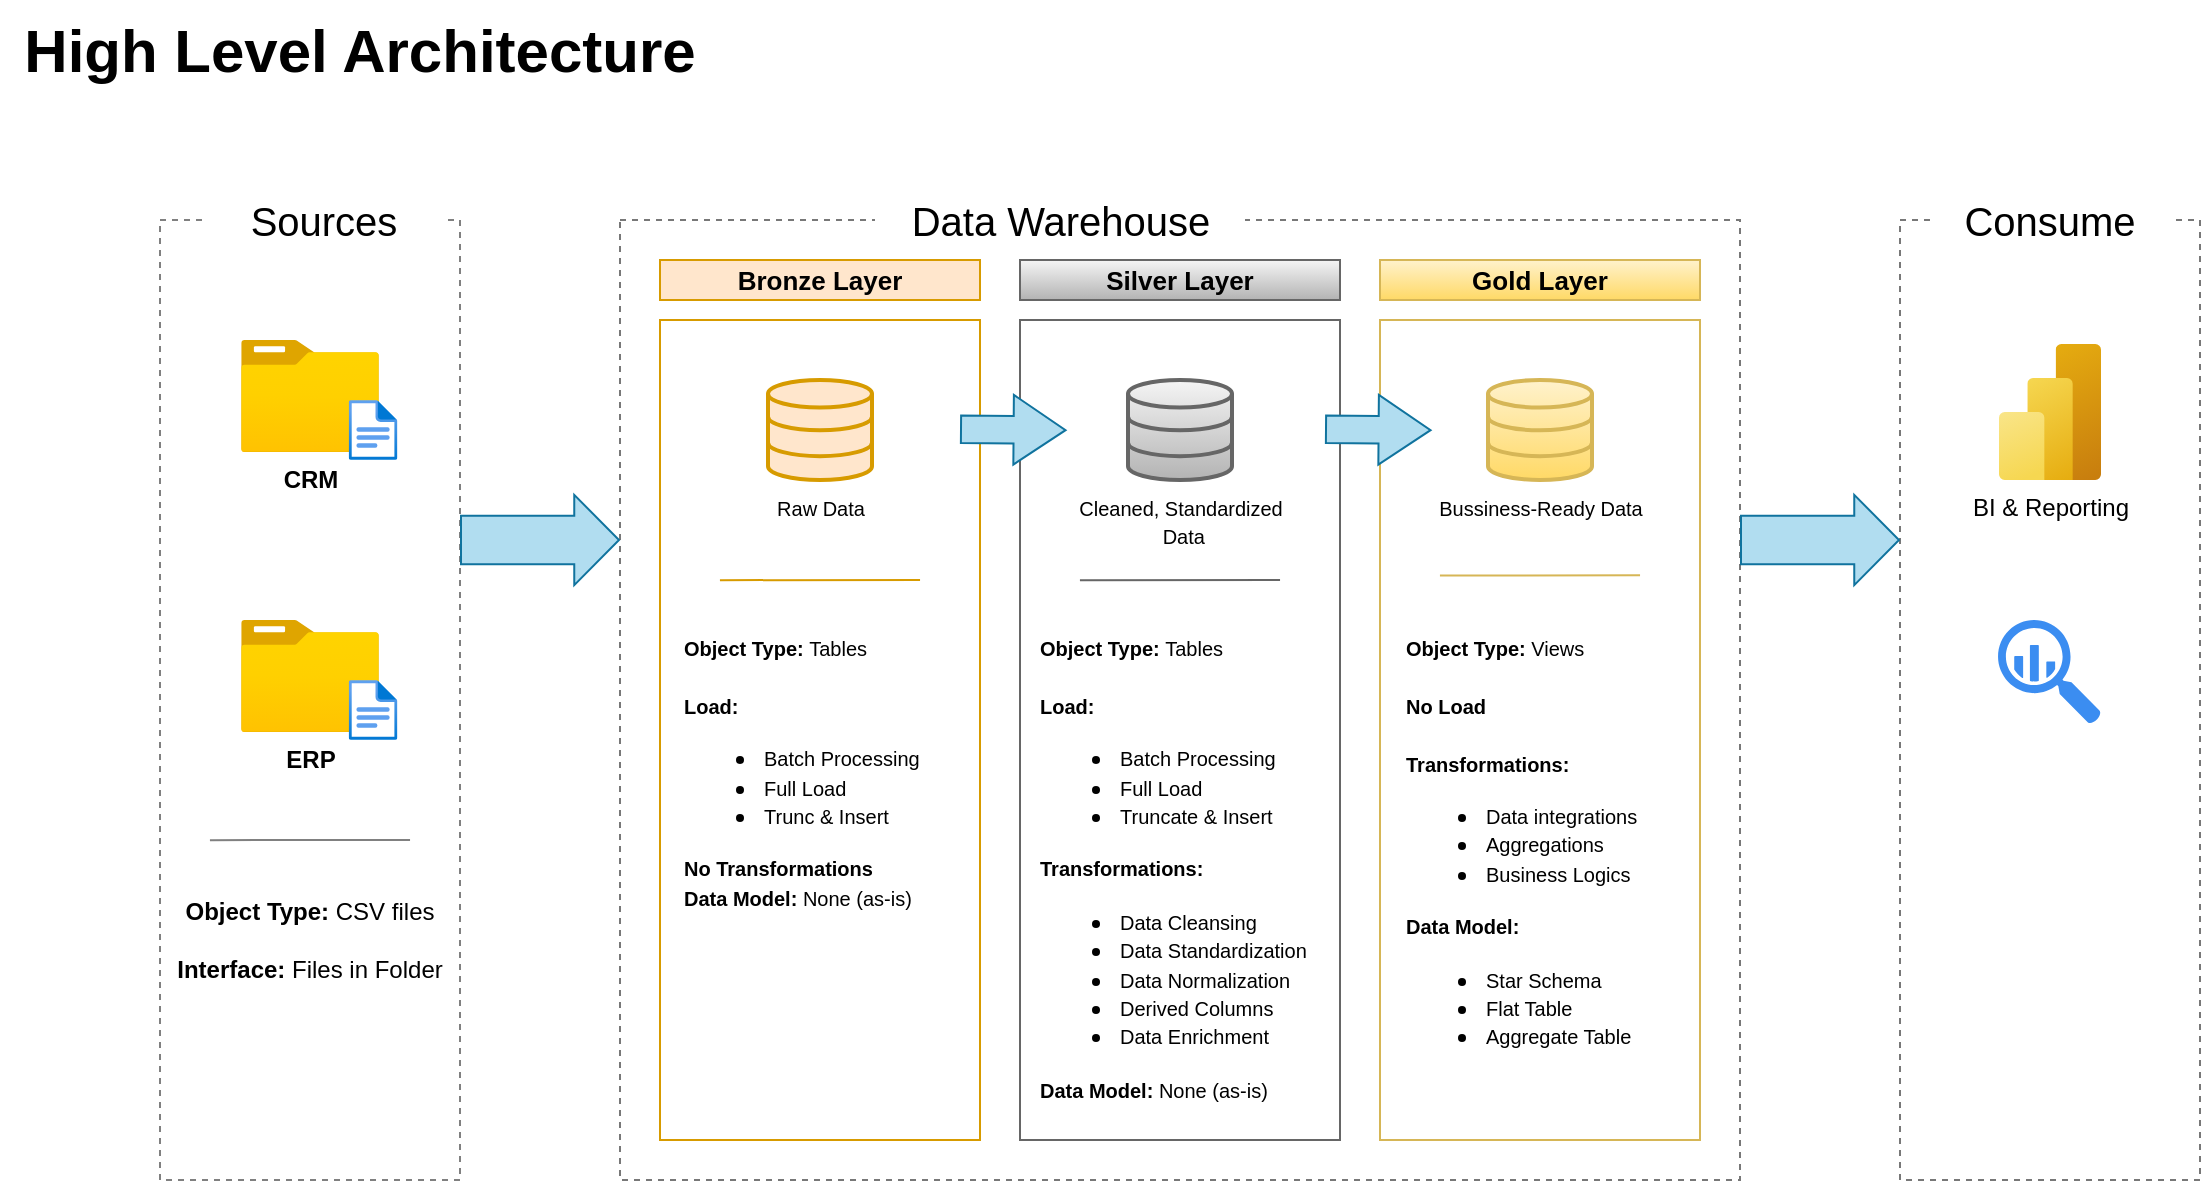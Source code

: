 <mxfile version="26.1.1">
  <diagram name="Page-1" id="LoQ24IV0PKUuOp8HXcn4">
    <mxGraphModel dx="1224" dy="1196" grid="1" gridSize="10" guides="1" tooltips="1" connect="1" arrows="1" fold="1" page="1" pageScale="1" pageWidth="850" pageHeight="1100" math="0" shadow="0">
      <root>
        <mxCell id="0" />
        <mxCell id="1" parent="0" />
        <mxCell id="j3A-prfnHzdUHuFpsvIB-1" value="High Level Architecture" style="text;html=1;align=center;verticalAlign=middle;whiteSpace=wrap;rounded=0;fontSize=30;fontStyle=1" parent="1" vertex="1">
          <mxGeometry x="850" y="10" width="360" height="50" as="geometry" />
        </mxCell>
        <mxCell id="j3A-prfnHzdUHuFpsvIB-2" value="" style="rounded=0;whiteSpace=wrap;html=1;fillColor=none;dashed=1;strokeColor=light-dark(#808080, #ededed);" parent="1" vertex="1">
          <mxGeometry x="930" y="120" width="150" height="480" as="geometry" />
        </mxCell>
        <mxCell id="j3A-prfnHzdUHuFpsvIB-3" value="Sources" style="rounded=0;whiteSpace=wrap;html=1;fillColor=default;strokeColor=none;fontSize=20;" parent="1" vertex="1">
          <mxGeometry x="952.17" y="110" width="120" height="20" as="geometry" />
        </mxCell>
        <mxCell id="j3A-prfnHzdUHuFpsvIB-4" value="" style="rounded=0;whiteSpace=wrap;html=1;fillColor=none;dashed=1;strokeColor=light-dark(#787878, #ededed);" parent="1" vertex="1">
          <mxGeometry x="1160" y="120" width="560" height="480" as="geometry" />
        </mxCell>
        <mxCell id="j3A-prfnHzdUHuFpsvIB-5" value="Data Warehouse" style="rounded=0;whiteSpace=wrap;html=1;fillColor=default;strokeColor=none;fontSize=20;" parent="1" vertex="1">
          <mxGeometry x="1287.5" y="110" width="185" height="20" as="geometry" />
        </mxCell>
        <mxCell id="j3A-prfnHzdUHuFpsvIB-6" value="" style="rounded=0;whiteSpace=wrap;html=1;fillColor=none;dashed=1;strokeColor=light-dark(#787878, #ededed);" parent="1" vertex="1">
          <mxGeometry x="1800" y="120" width="150" height="480" as="geometry" />
        </mxCell>
        <mxCell id="j3A-prfnHzdUHuFpsvIB-7" value="Consume" style="rounded=0;whiteSpace=wrap;html=1;fillColor=default;strokeColor=none;fontSize=20;" parent="1" vertex="1">
          <mxGeometry x="1815" y="110" width="120" height="20" as="geometry" />
        </mxCell>
        <mxCell id="j3A-prfnHzdUHuFpsvIB-8" value="Bronze Layer" style="rounded=0;whiteSpace=wrap;html=1;fillColor=#ffe6cc;strokeColor=#d79b00;fontSize=13;fontStyle=1" parent="1" vertex="1">
          <mxGeometry x="1180" y="140" width="160" height="20" as="geometry" />
        </mxCell>
        <mxCell id="j3A-prfnHzdUHuFpsvIB-9" value="" style="rounded=0;whiteSpace=wrap;html=1;fillColor=none;strokeColor=#d79b00;fontSize=13;fontStyle=1" parent="1" vertex="1">
          <mxGeometry x="1180" y="170" width="160" height="410" as="geometry" />
        </mxCell>
        <mxCell id="j3A-prfnHzdUHuFpsvIB-10" value="Silver Layer" style="rounded=0;whiteSpace=wrap;html=1;fillColor=#f5f5f5;strokeColor=#666666;fontSize=13;fontStyle=1;gradientColor=#b3b3b3;" parent="1" vertex="1">
          <mxGeometry x="1360" y="140" width="160" height="20" as="geometry" />
        </mxCell>
        <mxCell id="j3A-prfnHzdUHuFpsvIB-11" value="" style="rounded=0;whiteSpace=wrap;html=1;fillColor=none;strokeColor=#666666;fontSize=13;fontStyle=1;gradientColor=#b3b3b3;" parent="1" vertex="1">
          <mxGeometry x="1360" y="170" width="160" height="410" as="geometry" />
        </mxCell>
        <mxCell id="j3A-prfnHzdUHuFpsvIB-12" value="Gold Layer" style="rounded=0;whiteSpace=wrap;html=1;fillColor=#fff2cc;strokeColor=#d6b656;fontSize=13;fontStyle=1;gradientColor=#ffd966;" parent="1" vertex="1">
          <mxGeometry x="1540" y="140" width="160" height="20" as="geometry" />
        </mxCell>
        <mxCell id="j3A-prfnHzdUHuFpsvIB-13" value="" style="rounded=0;whiteSpace=wrap;html=1;fillColor=none;strokeColor=#d6b656;fontSize=13;fontStyle=1;gradientColor=#ffd966;" parent="1" vertex="1">
          <mxGeometry x="1540" y="170" width="160" height="410" as="geometry" />
        </mxCell>
        <mxCell id="j3A-prfnHzdUHuFpsvIB-14" value="&lt;b&gt;CRM&lt;/b&gt;" style="image;aspect=fixed;html=1;points=[];align=center;fontSize=12;image=img/lib/azure2/general/Folder_Blank.svg;" parent="1" vertex="1">
          <mxGeometry x="970.5" y="180" width="69" height="56.0" as="geometry" />
        </mxCell>
        <mxCell id="j3A-prfnHzdUHuFpsvIB-15" value="" style="image;aspect=fixed;html=1;points=[];align=center;fontSize=12;image=img/lib/azure2/general/File.svg;" parent="1" vertex="1">
          <mxGeometry x="1024.35" y="210" width="24.35" height="30" as="geometry" />
        </mxCell>
        <mxCell id="j3A-prfnHzdUHuFpsvIB-16" value="&lt;b&gt;ERP&lt;/b&gt;" style="image;aspect=fixed;html=1;points=[];align=center;fontSize=12;image=img/lib/azure2/general/Folder_Blank.svg;" parent="1" vertex="1">
          <mxGeometry x="970.5" y="320" width="69" height="56.0" as="geometry" />
        </mxCell>
        <mxCell id="j3A-prfnHzdUHuFpsvIB-17" value="" style="image;aspect=fixed;html=1;points=[];align=center;fontSize=12;image=img/lib/azure2/general/File.svg;" parent="1" vertex="1">
          <mxGeometry x="1024.35" y="350" width="24.35" height="30" as="geometry" />
        </mxCell>
        <mxCell id="j3A-prfnHzdUHuFpsvIB-18" value="" style="endArrow=none;html=1;rounded=0;entryX=0.867;entryY=0.818;entryDx=0;entryDy=0;entryPerimeter=0;strokeColor=light-dark(#808080, #ededed);" parent="1" edge="1">
          <mxGeometry width="50" height="50" relative="1" as="geometry">
            <mxPoint x="954.97" y="430.08" as="sourcePoint" />
            <mxPoint x="1055.02" y="430.0" as="targetPoint" />
          </mxGeometry>
        </mxCell>
        <mxCell id="j3A-prfnHzdUHuFpsvIB-19" value="&lt;b&gt;Object&lt;/b&gt; &lt;b&gt;Type: &lt;/b&gt;CSV files&lt;div&gt;&lt;br&gt;&lt;div&gt;&lt;b&gt;Interface: &lt;/b&gt;Files in Folder&lt;/div&gt;&lt;/div&gt;" style="text;html=1;align=center;verticalAlign=middle;whiteSpace=wrap;rounded=0;" parent="1" vertex="1">
          <mxGeometry x="935" y="450" width="140" height="60" as="geometry" />
        </mxCell>
        <mxCell id="j3A-prfnHzdUHuFpsvIB-20" value="&lt;font style=&quot;font-size: 10px;&quot;&gt;Raw Data&lt;/font&gt;" style="html=1;verticalLabelPosition=bottom;align=center;labelBackgroundColor=#ffffff;verticalAlign=top;strokeWidth=2;strokeColor=#d79b00;shadow=0;dashed=0;shape=mxgraph.ios7.icons.data;fillColor=#ffe6cc;" parent="1" vertex="1">
          <mxGeometry x="1234" y="200" width="52" height="50" as="geometry" />
        </mxCell>
        <mxCell id="j3A-prfnHzdUHuFpsvIB-22" value="&lt;font style=&quot;font-size: 10px;&quot;&gt;Cleaned, Standardized&lt;/font&gt;&lt;div&gt;&lt;font style=&quot;font-size: 10px;&quot;&gt;&amp;nbsp;Data&lt;/font&gt;&lt;/div&gt;" style="html=1;verticalLabelPosition=bottom;align=center;labelBackgroundColor=#ffffff;verticalAlign=top;strokeWidth=2;strokeColor=#666666;shadow=0;dashed=0;shape=mxgraph.ios7.icons.data;fillColor=#f5f5f5;gradientColor=#b3b3b3;" parent="1" vertex="1">
          <mxGeometry x="1414" y="200" width="52" height="50" as="geometry" />
        </mxCell>
        <mxCell id="j3A-prfnHzdUHuFpsvIB-23" value="&lt;font size=&quot;1&quot;&gt;Bussiness-Ready Data&lt;/font&gt;" style="html=1;verticalLabelPosition=bottom;align=center;labelBackgroundColor=#ffffff;verticalAlign=top;strokeWidth=2;strokeColor=#d6b656;shadow=0;dashed=0;shape=mxgraph.ios7.icons.data;fillColor=#fff2cc;gradientColor=#ffd966;" parent="1" vertex="1">
          <mxGeometry x="1594" y="200" width="52" height="50" as="geometry" />
        </mxCell>
        <mxCell id="j3A-prfnHzdUHuFpsvIB-24" value="" style="shape=flexArrow;endArrow=classic;html=1;rounded=0;fillColor=#b1ddf0;strokeColor=#10739e;width=24.138;endSize=7.124;" parent="1" edge="1">
          <mxGeometry width="50" height="50" relative="1" as="geometry">
            <mxPoint x="1080" y="280" as="sourcePoint" />
            <mxPoint x="1160" y="280" as="targetPoint" />
          </mxGeometry>
        </mxCell>
        <mxCell id="j3A-prfnHzdUHuFpsvIB-25" value="" style="shape=flexArrow;endArrow=classic;html=1;rounded=0;fillColor=#b1ddf0;strokeColor=#10739e;width=13.793;endSize=8.324;entryX=-0.006;entryY=0.284;entryDx=0;entryDy=0;entryPerimeter=0;" parent="1" edge="1">
          <mxGeometry width="50" height="50" relative="1" as="geometry">
            <mxPoint x="1330" y="224.66" as="sourcePoint" />
            <mxPoint x="1383.28" y="225.08" as="targetPoint" />
          </mxGeometry>
        </mxCell>
        <mxCell id="j3A-prfnHzdUHuFpsvIB-26" value="" style="shape=flexArrow;endArrow=classic;html=1;rounded=0;fillColor=#b1ddf0;strokeColor=#10739e;width=13.793;endSize=8.324;entryX=-0.006;entryY=0.284;entryDx=0;entryDy=0;entryPerimeter=0;" parent="1" edge="1">
          <mxGeometry width="50" height="50" relative="1" as="geometry">
            <mxPoint x="1512.5" y="224.66" as="sourcePoint" />
            <mxPoint x="1565.78" y="225.08" as="targetPoint" />
          </mxGeometry>
        </mxCell>
        <mxCell id="j3A-prfnHzdUHuFpsvIB-27" value="" style="shape=flexArrow;endArrow=classic;html=1;rounded=0;fillColor=#b1ddf0;strokeColor=#10739e;width=24.138;endSize=7.124;" parent="1" edge="1">
          <mxGeometry width="50" height="50" relative="1" as="geometry">
            <mxPoint x="1720" y="280" as="sourcePoint" />
            <mxPoint x="1800" y="280" as="targetPoint" />
          </mxGeometry>
        </mxCell>
        <mxCell id="j3A-prfnHzdUHuFpsvIB-28" value="" style="endArrow=none;html=1;rounded=0;entryX=0.867;entryY=0.818;entryDx=0;entryDy=0;entryPerimeter=0;strokeColor=#d79b00;fillColor=#ffe6cc;" parent="1" edge="1">
          <mxGeometry width="50" height="50" relative="1" as="geometry">
            <mxPoint x="1209.97" y="300.08" as="sourcePoint" />
            <mxPoint x="1310.02" y="300.0" as="targetPoint" />
          </mxGeometry>
        </mxCell>
        <mxCell id="j3A-prfnHzdUHuFpsvIB-29" value="" style="endArrow=none;html=1;rounded=0;entryX=0.867;entryY=0.818;entryDx=0;entryDy=0;entryPerimeter=0;strokeColor=#666666;fillColor=#f5f5f5;gradientColor=#b3b3b3;" parent="1" edge="1">
          <mxGeometry width="50" height="50" relative="1" as="geometry">
            <mxPoint x="1389.97" y="300.08" as="sourcePoint" />
            <mxPoint x="1490.02" y="300.0" as="targetPoint" />
          </mxGeometry>
        </mxCell>
        <mxCell id="j3A-prfnHzdUHuFpsvIB-30" value="" style="endArrow=none;html=1;rounded=0;entryX=0.867;entryY=0.818;entryDx=0;entryDy=0;entryPerimeter=0;strokeColor=#d6b656;fillColor=#fff2cc;gradientColor=#ffd966;" parent="1" edge="1">
          <mxGeometry width="50" height="50" relative="1" as="geometry">
            <mxPoint x="1569.97" y="297.74" as="sourcePoint" />
            <mxPoint x="1670.02" y="297.66" as="targetPoint" />
          </mxGeometry>
        </mxCell>
        <mxCell id="j3A-prfnHzdUHuFpsvIB-31" value="&lt;font style=&quot;font-size: 10px;&quot;&gt;&lt;b style=&quot;&quot;&gt;Object&lt;/b&gt; &lt;b style=&quot;&quot;&gt;Type: &lt;/b&gt;Tables&lt;/font&gt;&lt;div&gt;&lt;font style=&quot;font-size: 10px;&quot;&gt;&lt;br&gt;&lt;/font&gt;&lt;div style=&quot;&quot;&gt;&lt;span style=&quot;font-size: 10px;&quot;&gt;&lt;b&gt;Load:&lt;/b&gt;&lt;/span&gt;&lt;/div&gt;&lt;/div&gt;&lt;div style=&quot;&quot;&gt;&lt;ul&gt;&lt;li&gt;&lt;span style=&quot;font-size: 10px;&quot;&gt;Batch Processing&lt;/span&gt;&lt;/li&gt;&lt;li&gt;&lt;span style=&quot;font-size: 10px;&quot;&gt;Full Load&lt;/span&gt;&lt;/li&gt;&lt;li&gt;&lt;span style=&quot;font-size: 10px;&quot;&gt;Trunc &amp;amp; Insert&lt;/span&gt;&lt;/li&gt;&lt;/ul&gt;&lt;span style=&quot;font-size: 10px;&quot;&gt;&lt;b&gt;No Transformations&lt;/b&gt;&lt;/span&gt;&lt;/div&gt;&lt;div style=&quot;&quot;&gt;&lt;span style=&quot;font-size: 10px;&quot;&gt;&lt;b&gt;Data Model: &lt;/b&gt;None (as-is)&lt;/span&gt;&lt;/div&gt;" style="text;html=1;align=left;verticalAlign=top;whiteSpace=wrap;rounded=0;" parent="1" vertex="1">
          <mxGeometry x="1190" y="320" width="140" height="250" as="geometry" />
        </mxCell>
        <mxCell id="j3A-prfnHzdUHuFpsvIB-32" value="&lt;font style=&quot;font-size: 10px;&quot;&gt;&lt;b style=&quot;&quot;&gt;Object&lt;/b&gt; &lt;b style=&quot;&quot;&gt;Type: &lt;/b&gt;Tables&lt;/font&gt;&lt;div&gt;&lt;font style=&quot;font-size: 10px;&quot;&gt;&lt;br&gt;&lt;/font&gt;&lt;div&gt;&lt;b&gt;&lt;font style=&quot;font-size: 10px;&quot;&gt;Load:&lt;/font&gt;&lt;/b&gt;&lt;/div&gt;&lt;/div&gt;&lt;div&gt;&lt;ul&gt;&lt;li&gt;&lt;font style=&quot;font-size: 10px;&quot;&gt;Batch Processing&lt;/font&gt;&lt;/li&gt;&lt;li&gt;&lt;font style=&quot;font-size: 10px;&quot;&gt;Full Load&lt;/font&gt;&lt;/li&gt;&lt;li&gt;&lt;font style=&quot;font-size: 10px;&quot;&gt;Truncate &amp;amp; Insert&lt;/font&gt;&lt;/li&gt;&lt;/ul&gt;&lt;span style=&quot;font-size: 10px;&quot;&gt;&lt;b&gt;Transformations:&lt;/b&gt;&lt;/span&gt;&lt;/div&gt;&lt;div&gt;&lt;ul&gt;&lt;li&gt;&lt;span style=&quot;font-size: 10px;&quot;&gt;Data Cleansing&lt;/span&gt;&lt;/li&gt;&lt;li&gt;&lt;span style=&quot;font-size: 10px;&quot;&gt;Data Standardization&lt;/span&gt;&lt;/li&gt;&lt;li&gt;&lt;span style=&quot;font-size: 10px;&quot;&gt;Data Normalization&lt;/span&gt;&lt;/li&gt;&lt;li&gt;&lt;span style=&quot;font-size: 10px;&quot;&gt;Derived Columns&lt;/span&gt;&lt;/li&gt;&lt;li&gt;&lt;span style=&quot;font-size: 10px;&quot;&gt;Data Enrichment&lt;/span&gt;&lt;/li&gt;&lt;/ul&gt;&lt;span style=&quot;font-size: 10px;&quot;&gt;&lt;b&gt;Data Model:&lt;/b&gt;&amp;nbsp;None (as-is)&lt;/span&gt;&lt;/div&gt;" style="text;html=1;align=left;verticalAlign=top;whiteSpace=wrap;rounded=0;" parent="1" vertex="1">
          <mxGeometry x="1367.5" y="320" width="145" height="250" as="geometry" />
        </mxCell>
        <mxCell id="j3A-prfnHzdUHuFpsvIB-33" value="&lt;font style=&quot;font-size: 10px;&quot;&gt;&lt;b style=&quot;&quot;&gt;Object&lt;/b&gt; &lt;b style=&quot;&quot;&gt;Type: &lt;/b&gt;Views&lt;/font&gt;&lt;div&gt;&lt;font style=&quot;font-size: 10px;&quot;&gt;&lt;br&gt;&lt;/font&gt;&lt;div&gt;&lt;span style=&quot;font-size: 10px;&quot;&gt;&lt;b&gt;No Load&lt;/b&gt;&lt;/span&gt;&lt;/div&gt;&lt;/div&gt;&lt;div&gt;&lt;span style=&quot;font-size: 10px;&quot;&gt;&lt;b&gt;&lt;br&gt;&lt;/b&gt;&lt;/span&gt;&lt;/div&gt;&lt;div style=&quot;&quot;&gt;&lt;span style=&quot;font-size: 10px;&quot;&gt;&lt;b&gt;Transformations:&lt;/b&gt;&lt;/span&gt;&lt;/div&gt;&lt;div style=&quot;&quot;&gt;&lt;ul&gt;&lt;li&gt;&lt;span style=&quot;font-size: 10px;&quot;&gt;Data integrations&lt;/span&gt;&lt;/li&gt;&lt;li&gt;&lt;span style=&quot;font-size: 10px;&quot;&gt;Aggregations&lt;/span&gt;&lt;/li&gt;&lt;li&gt;&lt;span style=&quot;font-size: 10px;&quot;&gt;Business Logics&lt;/span&gt;&lt;/li&gt;&lt;/ul&gt;&lt;div&gt;&lt;span style=&quot;font-size: 10px;&quot;&gt;&lt;b&gt;Data Model:&lt;/b&gt;&lt;/span&gt;&lt;/div&gt;&lt;div&gt;&lt;ul&gt;&lt;li&gt;&lt;span style=&quot;font-size: 10px;&quot;&gt;Star Schema&lt;/span&gt;&lt;/li&gt;&lt;li&gt;&lt;span style=&quot;font-size: 10px;&quot;&gt;Flat Table&lt;/span&gt;&lt;/li&gt;&lt;li&gt;&lt;span style=&quot;font-size: 10px;&quot;&gt;Aggregate Table&lt;/span&gt;&lt;/li&gt;&lt;/ul&gt;&lt;/div&gt;&lt;/div&gt;" style="text;html=1;align=left;verticalAlign=top;whiteSpace=wrap;rounded=0;" parent="1" vertex="1">
          <mxGeometry x="1551.25" y="320" width="137.5" height="250" as="geometry" />
        </mxCell>
        <mxCell id="j3A-prfnHzdUHuFpsvIB-34" value="BI &amp;amp; Reporting" style="image;aspect=fixed;html=1;points=[];align=center;fontSize=12;image=img/lib/azure2/analytics/Power_BI_Embedded.svg;" parent="1" vertex="1">
          <mxGeometry x="1849.5" y="182" width="51" height="68" as="geometry" />
        </mxCell>
        <mxCell id="j3A-prfnHzdUHuFpsvIB-35" value="" style="sketch=0;html=1;aspect=fixed;strokeColor=none;shadow=0;fillColor=#3B8DF1;verticalAlign=top;labelPosition=center;verticalLabelPosition=bottom;shape=mxgraph.gcp2.big_query" parent="1" vertex="1">
          <mxGeometry x="1849.02" y="320" width="51.48" height="52" as="geometry" />
        </mxCell>
      </root>
    </mxGraphModel>
  </diagram>
</mxfile>
